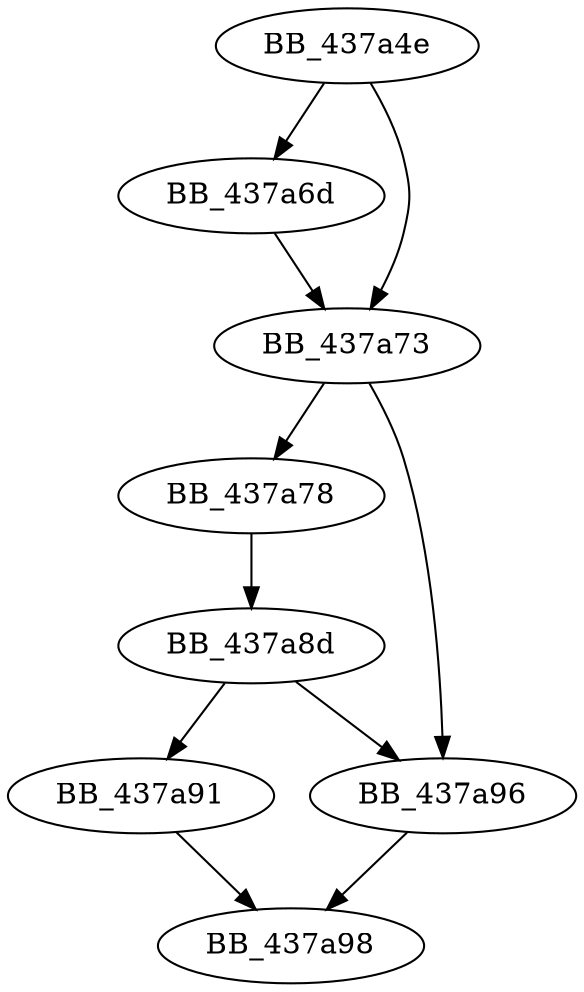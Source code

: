 DiGraph sub_437A4E{
BB_437a4e->BB_437a6d
BB_437a4e->BB_437a73
BB_437a6d->BB_437a73
BB_437a73->BB_437a78
BB_437a73->BB_437a96
BB_437a78->BB_437a8d
BB_437a8d->BB_437a91
BB_437a8d->BB_437a96
BB_437a91->BB_437a98
BB_437a96->BB_437a98
}
